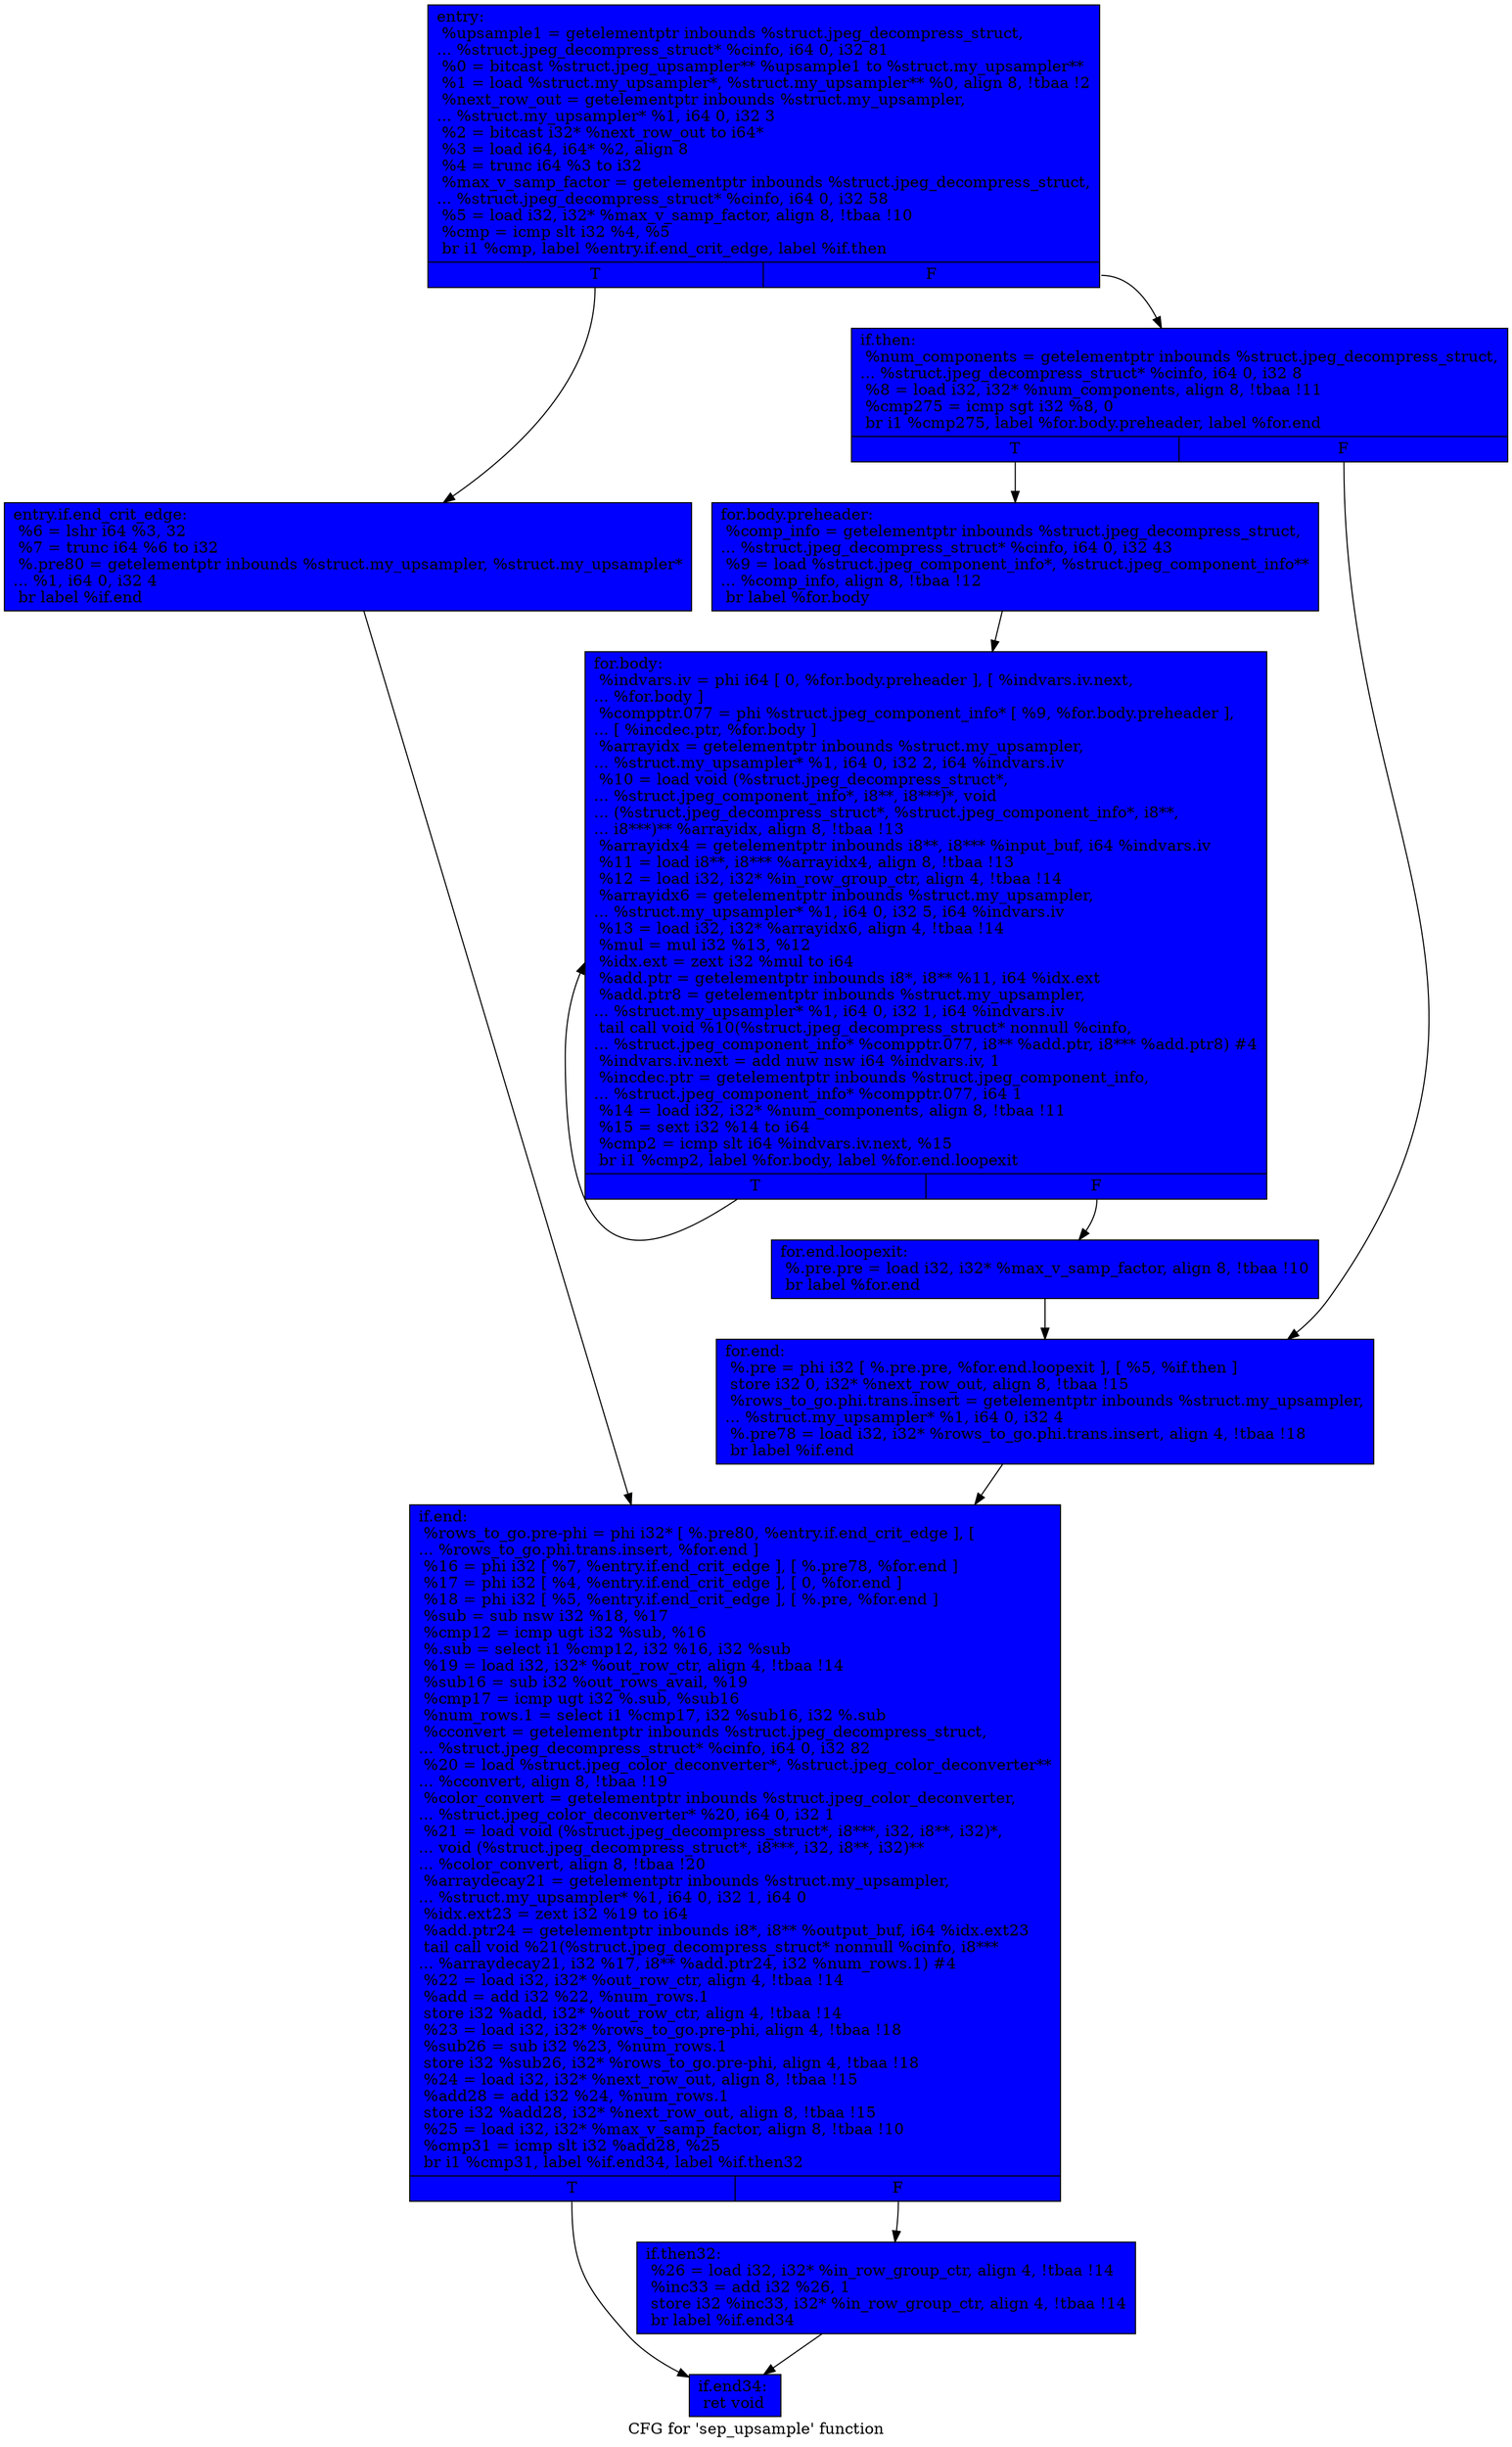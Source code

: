 digraph "CFG for 'sep_upsample' function" {
	label="CFG for 'sep_upsample' function";

	Node0x5cb9530 [shape=record, style = filled, fillcolor = blue, label="{entry:\l  %upsample1 = getelementptr inbounds %struct.jpeg_decompress_struct,\l... %struct.jpeg_decompress_struct* %cinfo, i64 0, i32 81\l  %0 = bitcast %struct.jpeg_upsampler** %upsample1 to %struct.my_upsampler**\l  %1 = load %struct.my_upsampler*, %struct.my_upsampler** %0, align 8, !tbaa !2\l  %next_row_out = getelementptr inbounds %struct.my_upsampler,\l... %struct.my_upsampler* %1, i64 0, i32 3\l  %2 = bitcast i32* %next_row_out to i64*\l  %3 = load i64, i64* %2, align 8\l  %4 = trunc i64 %3 to i32\l  %max_v_samp_factor = getelementptr inbounds %struct.jpeg_decompress_struct,\l... %struct.jpeg_decompress_struct* %cinfo, i64 0, i32 58\l  %5 = load i32, i32* %max_v_samp_factor, align 8, !tbaa !10\l  %cmp = icmp slt i32 %4, %5\l  br i1 %cmp, label %entry.if.end_crit_edge, label %if.then\l|{<s0>T|<s1>F}}"];
	Node0x5cb9530:s0 -> Node0x5ca7260;
	Node0x5cb9530:s1 -> Node0x5cb9840;
	Node0x5ca7260 [shape=record, style = filled, fillcolor = blue, label="{entry.if.end_crit_edge:                           \l  %6 = lshr i64 %3, 32\l  %7 = trunc i64 %6 to i32\l  %.pre80 = getelementptr inbounds %struct.my_upsampler, %struct.my_upsampler*\l... %1, i64 0, i32 4\l  br label %if.end\l}"];
	Node0x5ca7260 -> Node0x5ca7690;
	Node0x5cb9840 [shape=record, style = filled, fillcolor = blue, label="{if.then:                                          \l  %num_components = getelementptr inbounds %struct.jpeg_decompress_struct,\l... %struct.jpeg_decompress_struct* %cinfo, i64 0, i32 8\l  %8 = load i32, i32* %num_components, align 8, !tbaa !11\l  %cmp275 = icmp sgt i32 %8, 0\l  br i1 %cmp275, label %for.body.preheader, label %for.end\l|{<s0>T|<s1>F}}"];
	Node0x5cb9840:s0 -> Node0x5ca7030;
	Node0x5cb9840:s1 -> Node0x5ca7a40;
	Node0x5ca7030 [shape=record, style = filled, fillcolor = blue, label="{for.body.preheader:                               \l  %comp_info = getelementptr inbounds %struct.jpeg_decompress_struct,\l... %struct.jpeg_decompress_struct* %cinfo, i64 0, i32 43\l  %9 = load %struct.jpeg_component_info*, %struct.jpeg_component_info**\l... %comp_info, align 8, !tbaa !12\l  br label %for.body\l}"];
	Node0x5ca7030 -> Node0x5ca7c70;
	Node0x5ca7c70 [shape=record, style = filled, fillcolor = blue, label="{for.body:                                         \l  %indvars.iv = phi i64 [ 0, %for.body.preheader ], [ %indvars.iv.next,\l... %for.body ]\l  %compptr.077 = phi %struct.jpeg_component_info* [ %9, %for.body.preheader ],\l... [ %incdec.ptr, %for.body ]\l  %arrayidx = getelementptr inbounds %struct.my_upsampler,\l... %struct.my_upsampler* %1, i64 0, i32 2, i64 %indvars.iv\l  %10 = load void (%struct.jpeg_decompress_struct*,\l... %struct.jpeg_component_info*, i8**, i8***)*, void\l... (%struct.jpeg_decompress_struct*, %struct.jpeg_component_info*, i8**,\l... i8***)** %arrayidx, align 8, !tbaa !13\l  %arrayidx4 = getelementptr inbounds i8**, i8*** %input_buf, i64 %indvars.iv\l  %11 = load i8**, i8*** %arrayidx4, align 8, !tbaa !13\l  %12 = load i32, i32* %in_row_group_ctr, align 4, !tbaa !14\l  %arrayidx6 = getelementptr inbounds %struct.my_upsampler,\l... %struct.my_upsampler* %1, i64 0, i32 5, i64 %indvars.iv\l  %13 = load i32, i32* %arrayidx6, align 4, !tbaa !14\l  %mul = mul i32 %13, %12\l  %idx.ext = zext i32 %mul to i64\l  %add.ptr = getelementptr inbounds i8*, i8** %11, i64 %idx.ext\l  %add.ptr8 = getelementptr inbounds %struct.my_upsampler,\l... %struct.my_upsampler* %1, i64 0, i32 1, i64 %indvars.iv\l  tail call void %10(%struct.jpeg_decompress_struct* nonnull %cinfo,\l... %struct.jpeg_component_info* %compptr.077, i8** %add.ptr, i8*** %add.ptr8) #4\l  %indvars.iv.next = add nuw nsw i64 %indvars.iv, 1\l  %incdec.ptr = getelementptr inbounds %struct.jpeg_component_info,\l... %struct.jpeg_component_info* %compptr.077, i64 1\l  %14 = load i32, i32* %num_components, align 8, !tbaa !11\l  %15 = sext i32 %14 to i64\l  %cmp2 = icmp slt i64 %indvars.iv.next, %15\l  br i1 %cmp2, label %for.body, label %for.end.loopexit\l|{<s0>T|<s1>F}}"];
	Node0x5ca7c70:s0 -> Node0x5ca7c70;
	Node0x5ca7c70:s1 -> Node0x5cbd4f0;
	Node0x5cbd4f0 [shape=record, style = filled, fillcolor = blue, label="{for.end.loopexit:                                 \l  %.pre.pre = load i32, i32* %max_v_samp_factor, align 8, !tbaa !10\l  br label %for.end\l}"];
	Node0x5cbd4f0 -> Node0x5ca7a40;
	Node0x5ca7a40 [shape=record, style = filled, fillcolor = blue, label="{for.end:                                          \l  %.pre = phi i32 [ %.pre.pre, %for.end.loopexit ], [ %5, %if.then ]\l  store i32 0, i32* %next_row_out, align 8, !tbaa !15\l  %rows_to_go.phi.trans.insert = getelementptr inbounds %struct.my_upsampler,\l... %struct.my_upsampler* %1, i64 0, i32 4\l  %.pre78 = load i32, i32* %rows_to_go.phi.trans.insert, align 4, !tbaa !18\l  br label %if.end\l}"];
	Node0x5ca7a40 -> Node0x5ca7690;
	Node0x5ca7690 [shape=record, style = filled, fillcolor = blue, label="{if.end:                                           \l  %rows_to_go.pre-phi = phi i32* [ %.pre80, %entry.if.end_crit_edge ], [\l... %rows_to_go.phi.trans.insert, %for.end ]\l  %16 = phi i32 [ %7, %entry.if.end_crit_edge ], [ %.pre78, %for.end ]\l  %17 = phi i32 [ %4, %entry.if.end_crit_edge ], [ 0, %for.end ]\l  %18 = phi i32 [ %5, %entry.if.end_crit_edge ], [ %.pre, %for.end ]\l  %sub = sub nsw i32 %18, %17\l  %cmp12 = icmp ugt i32 %sub, %16\l  %.sub = select i1 %cmp12, i32 %16, i32 %sub\l  %19 = load i32, i32* %out_row_ctr, align 4, !tbaa !14\l  %sub16 = sub i32 %out_rows_avail, %19\l  %cmp17 = icmp ugt i32 %.sub, %sub16\l  %num_rows.1 = select i1 %cmp17, i32 %sub16, i32 %.sub\l  %cconvert = getelementptr inbounds %struct.jpeg_decompress_struct,\l... %struct.jpeg_decompress_struct* %cinfo, i64 0, i32 82\l  %20 = load %struct.jpeg_color_deconverter*, %struct.jpeg_color_deconverter**\l... %cconvert, align 8, !tbaa !19\l  %color_convert = getelementptr inbounds %struct.jpeg_color_deconverter,\l... %struct.jpeg_color_deconverter* %20, i64 0, i32 1\l  %21 = load void (%struct.jpeg_decompress_struct*, i8***, i32, i8**, i32)*,\l... void (%struct.jpeg_decompress_struct*, i8***, i32, i8**, i32)**\l... %color_convert, align 8, !tbaa !20\l  %arraydecay21 = getelementptr inbounds %struct.my_upsampler,\l... %struct.my_upsampler* %1, i64 0, i32 1, i64 0\l  %idx.ext23 = zext i32 %19 to i64\l  %add.ptr24 = getelementptr inbounds i8*, i8** %output_buf, i64 %idx.ext23\l  tail call void %21(%struct.jpeg_decompress_struct* nonnull %cinfo, i8***\l... %arraydecay21, i32 %17, i8** %add.ptr24, i32 %num_rows.1) #4\l  %22 = load i32, i32* %out_row_ctr, align 4, !tbaa !14\l  %add = add i32 %22, %num_rows.1\l  store i32 %add, i32* %out_row_ctr, align 4, !tbaa !14\l  %23 = load i32, i32* %rows_to_go.pre-phi, align 4, !tbaa !18\l  %sub26 = sub i32 %23, %num_rows.1\l  store i32 %sub26, i32* %rows_to_go.pre-phi, align 4, !tbaa !18\l  %24 = load i32, i32* %next_row_out, align 8, !tbaa !15\l  %add28 = add i32 %24, %num_rows.1\l  store i32 %add28, i32* %next_row_out, align 8, !tbaa !15\l  %25 = load i32, i32* %max_v_samp_factor, align 8, !tbaa !10\l  %cmp31 = icmp slt i32 %add28, %25\l  br i1 %cmp31, label %if.end34, label %if.then32\l|{<s0>T|<s1>F}}"];
	Node0x5ca7690:s0 -> Node0x5cc01f0;
	Node0x5ca7690:s1 -> Node0x5cc02a0;
	Node0x5cc02a0 [shape=record, style = filled, fillcolor = blue, label="{if.then32:                                        \l  %26 = load i32, i32* %in_row_group_ctr, align 4, !tbaa !14\l  %inc33 = add i32 %26, 1\l  store i32 %inc33, i32* %in_row_group_ctr, align 4, !tbaa !14\l  br label %if.end34\l}"];
	Node0x5cc02a0 -> Node0x5cc01f0;
	Node0x5cc01f0 [shape=record, style = filled, fillcolor = blue, label="{if.end34:                                         \l  ret void\l}"];
}
